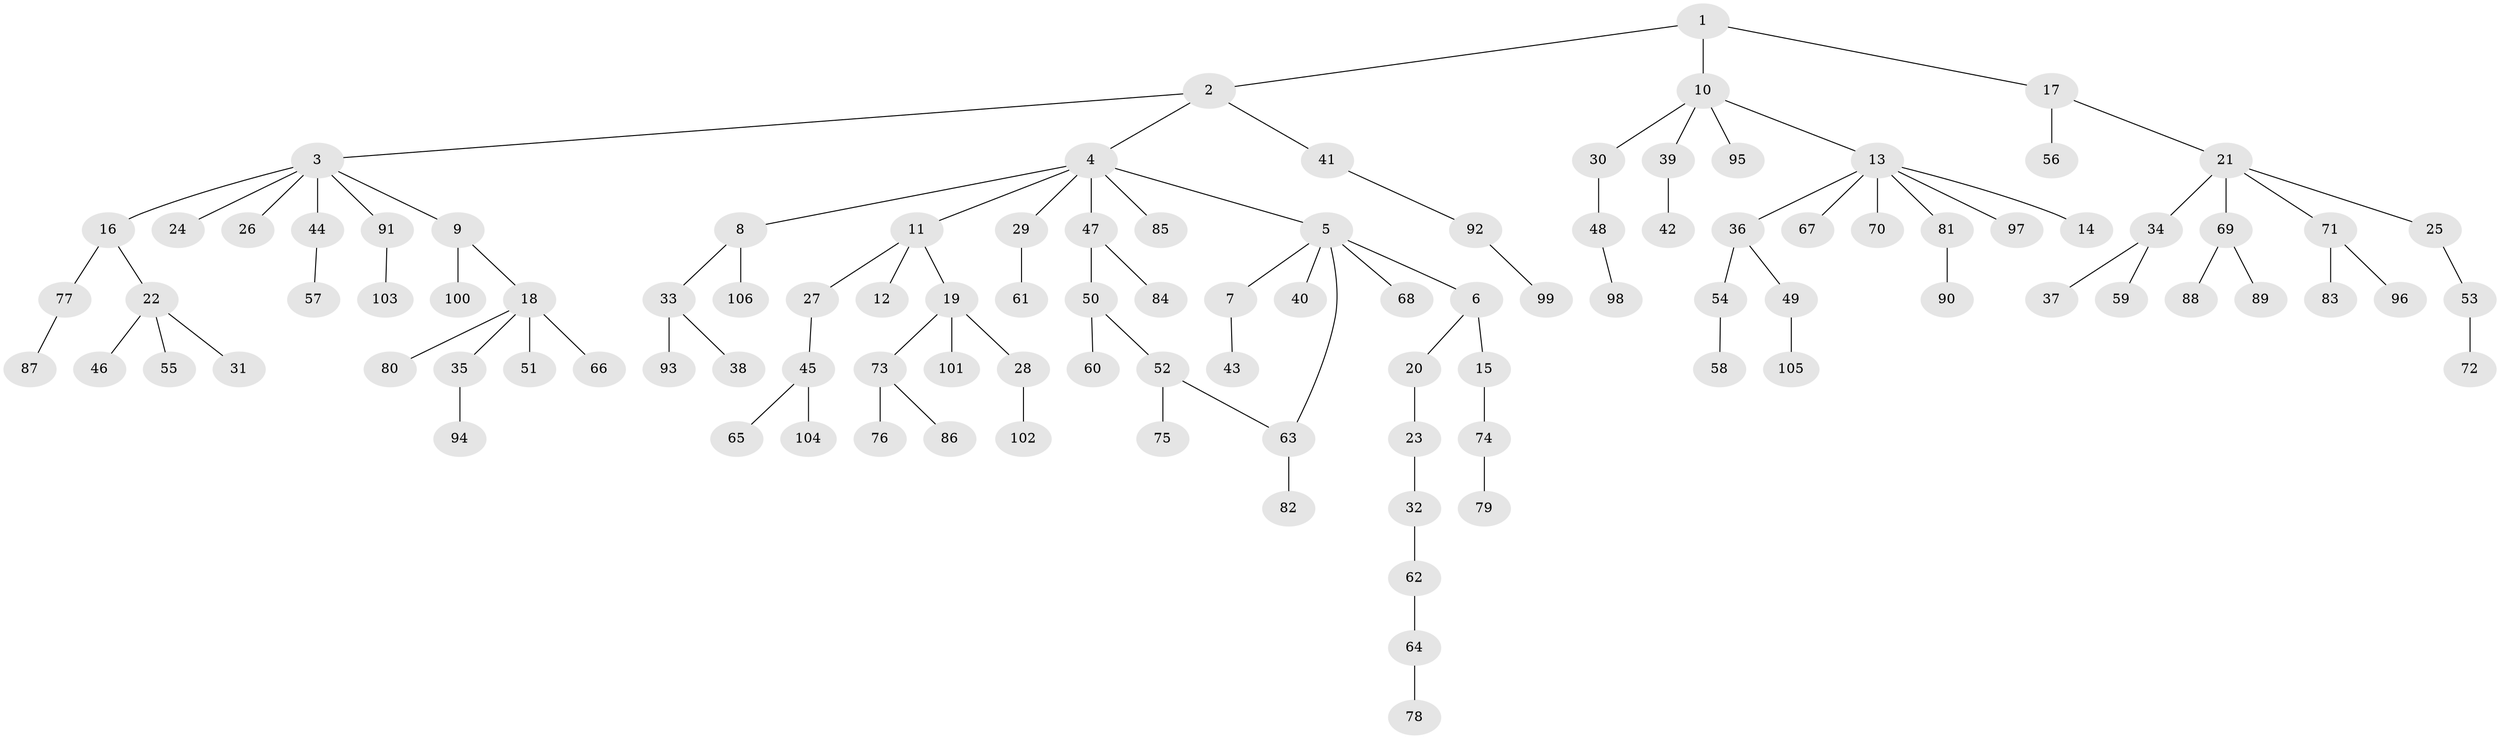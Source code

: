 // coarse degree distribution, {5: 0.0410958904109589, 7: 0.0136986301369863, 8: 0.0136986301369863, 3: 0.0684931506849315, 1: 0.589041095890411, 4: 0.0410958904109589, 6: 0.0410958904109589, 2: 0.1917808219178082}
// Generated by graph-tools (version 1.1) at 2025/51/02/27/25 19:51:40]
// undirected, 106 vertices, 106 edges
graph export_dot {
graph [start="1"]
  node [color=gray90,style=filled];
  1;
  2;
  3;
  4;
  5;
  6;
  7;
  8;
  9;
  10;
  11;
  12;
  13;
  14;
  15;
  16;
  17;
  18;
  19;
  20;
  21;
  22;
  23;
  24;
  25;
  26;
  27;
  28;
  29;
  30;
  31;
  32;
  33;
  34;
  35;
  36;
  37;
  38;
  39;
  40;
  41;
  42;
  43;
  44;
  45;
  46;
  47;
  48;
  49;
  50;
  51;
  52;
  53;
  54;
  55;
  56;
  57;
  58;
  59;
  60;
  61;
  62;
  63;
  64;
  65;
  66;
  67;
  68;
  69;
  70;
  71;
  72;
  73;
  74;
  75;
  76;
  77;
  78;
  79;
  80;
  81;
  82;
  83;
  84;
  85;
  86;
  87;
  88;
  89;
  90;
  91;
  92;
  93;
  94;
  95;
  96;
  97;
  98;
  99;
  100;
  101;
  102;
  103;
  104;
  105;
  106;
  1 -- 2;
  1 -- 10;
  1 -- 17;
  2 -- 3;
  2 -- 4;
  2 -- 41;
  3 -- 9;
  3 -- 16;
  3 -- 24;
  3 -- 26;
  3 -- 44;
  3 -- 91;
  4 -- 5;
  4 -- 8;
  4 -- 11;
  4 -- 29;
  4 -- 47;
  4 -- 85;
  5 -- 6;
  5 -- 7;
  5 -- 40;
  5 -- 63;
  5 -- 68;
  6 -- 15;
  6 -- 20;
  7 -- 43;
  8 -- 33;
  8 -- 106;
  9 -- 18;
  9 -- 100;
  10 -- 13;
  10 -- 30;
  10 -- 39;
  10 -- 95;
  11 -- 12;
  11 -- 19;
  11 -- 27;
  13 -- 14;
  13 -- 36;
  13 -- 67;
  13 -- 70;
  13 -- 81;
  13 -- 97;
  15 -- 74;
  16 -- 22;
  16 -- 77;
  17 -- 21;
  17 -- 56;
  18 -- 35;
  18 -- 51;
  18 -- 66;
  18 -- 80;
  19 -- 28;
  19 -- 73;
  19 -- 101;
  20 -- 23;
  21 -- 25;
  21 -- 34;
  21 -- 69;
  21 -- 71;
  22 -- 31;
  22 -- 46;
  22 -- 55;
  23 -- 32;
  25 -- 53;
  27 -- 45;
  28 -- 102;
  29 -- 61;
  30 -- 48;
  32 -- 62;
  33 -- 38;
  33 -- 93;
  34 -- 37;
  34 -- 59;
  35 -- 94;
  36 -- 49;
  36 -- 54;
  39 -- 42;
  41 -- 92;
  44 -- 57;
  45 -- 65;
  45 -- 104;
  47 -- 50;
  47 -- 84;
  48 -- 98;
  49 -- 105;
  50 -- 52;
  50 -- 60;
  52 -- 75;
  52 -- 63;
  53 -- 72;
  54 -- 58;
  62 -- 64;
  63 -- 82;
  64 -- 78;
  69 -- 88;
  69 -- 89;
  71 -- 83;
  71 -- 96;
  73 -- 76;
  73 -- 86;
  74 -- 79;
  77 -- 87;
  81 -- 90;
  91 -- 103;
  92 -- 99;
}

